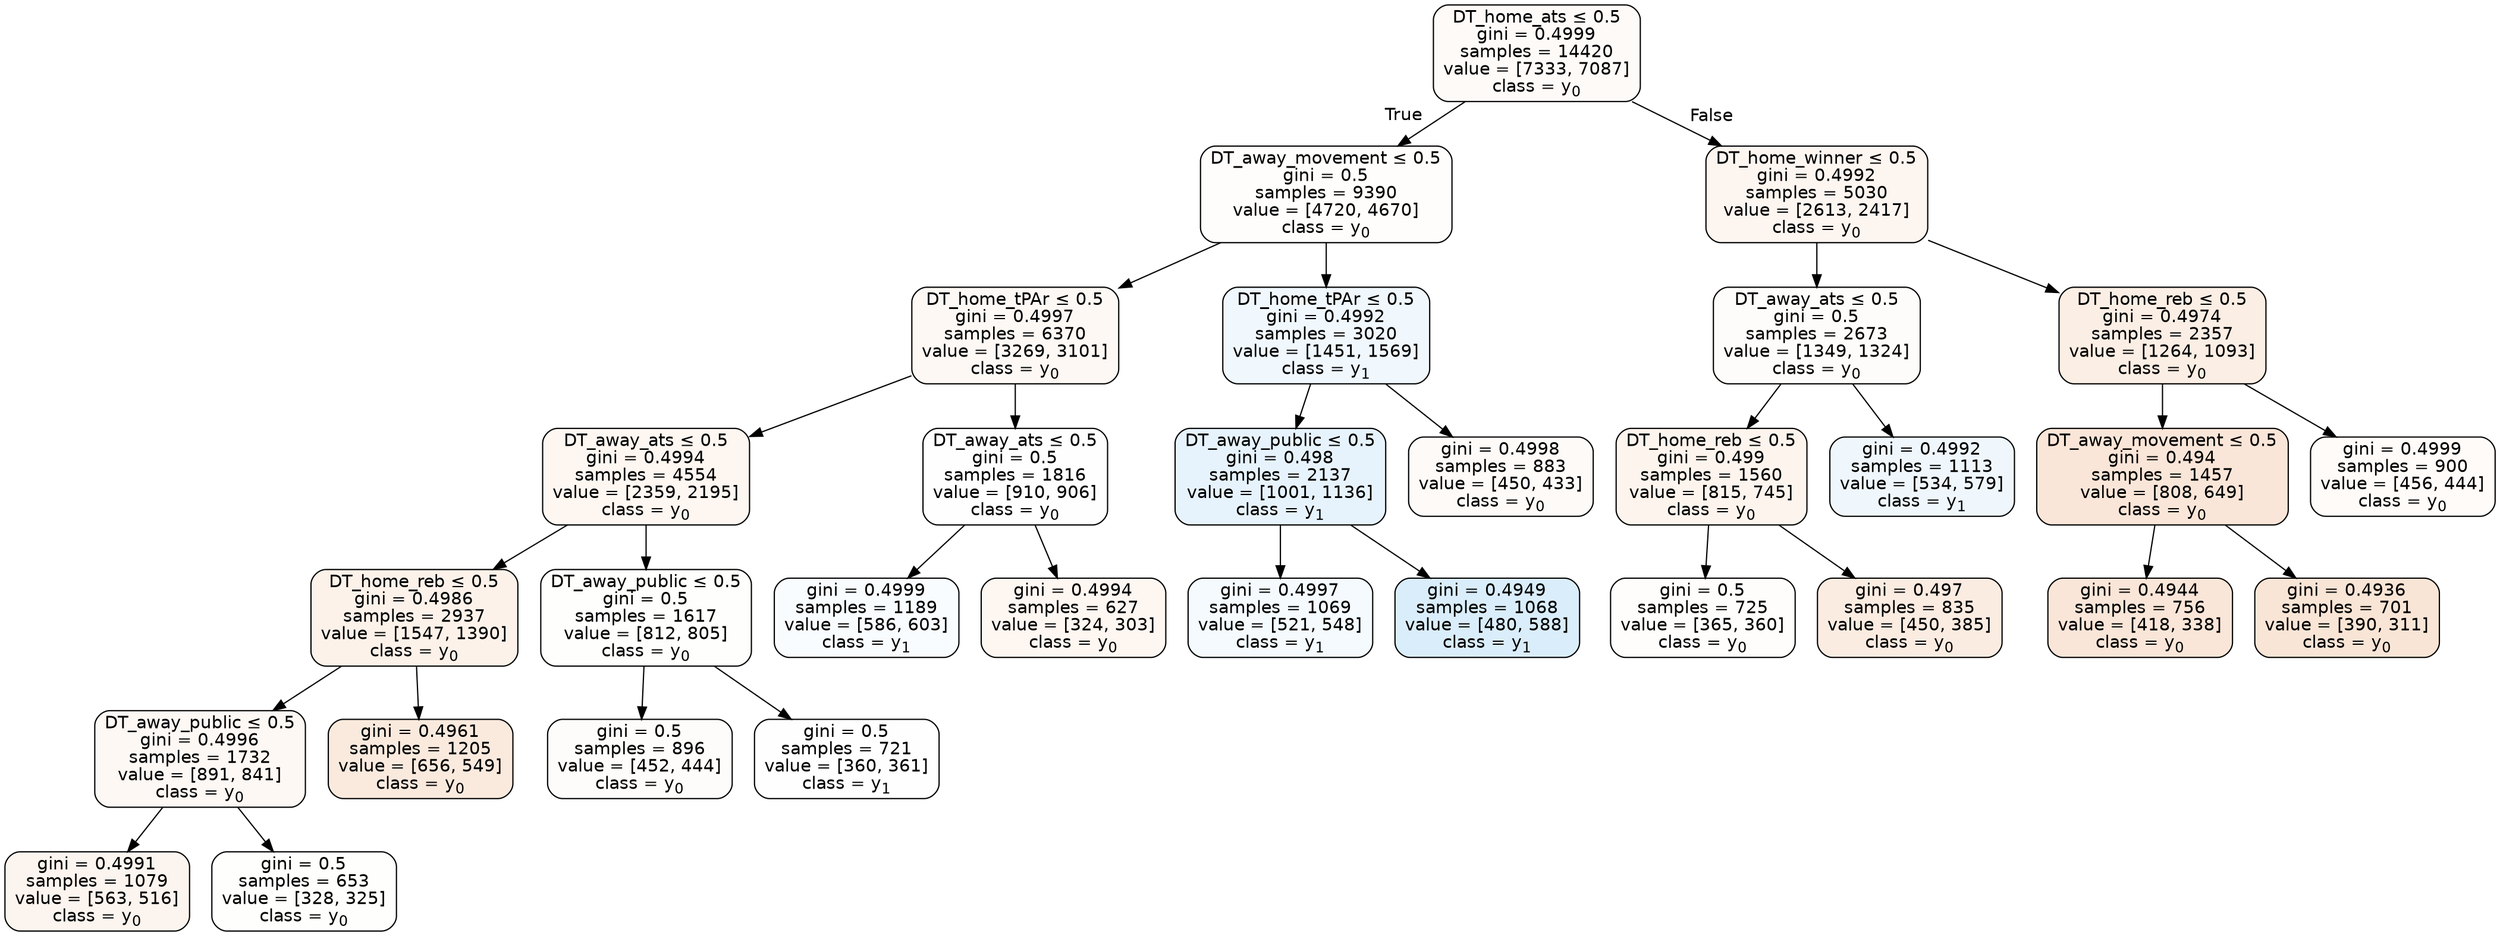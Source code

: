 digraph Tree {
node [shape=box, style="filled, rounded", color="black", fontname=helvetica] ;
edge [fontname=helvetica] ;
0 [label=<DT_home_ats &le; 0.5<br/>gini = 0.4999<br/>samples = 14420<br/>value = [7333, 7087]<br/>class = y<SUB>0</SUB>>, fillcolor="#e5813909"] ;
1 [label=<DT_away_movement &le; 0.5<br/>gini = 0.5<br/>samples = 9390<br/>value = [4720, 4670]<br/>class = y<SUB>0</SUB>>, fillcolor="#e5813903"] ;
0 -> 1 [labeldistance=2.5, labelangle=45, headlabel="True"] ;
2 [label=<DT_home_tPAr &le; 0.5<br/>gini = 0.4997<br/>samples = 6370<br/>value = [3269, 3101]<br/>class = y<SUB>0</SUB>>, fillcolor="#e581390d"] ;
1 -> 2 ;
3 [label=<DT_away_ats &le; 0.5<br/>gini = 0.4994<br/>samples = 4554<br/>value = [2359, 2195]<br/>class = y<SUB>0</SUB>>, fillcolor="#e5813912"] ;
2 -> 3 ;
4 [label=<DT_home_reb &le; 0.5<br/>gini = 0.4986<br/>samples = 2937<br/>value = [1547, 1390]<br/>class = y<SUB>0</SUB>>, fillcolor="#e581391a"] ;
3 -> 4 ;
5 [label=<DT_away_public &le; 0.5<br/>gini = 0.4996<br/>samples = 1732<br/>value = [891, 841]<br/>class = y<SUB>0</SUB>>, fillcolor="#e581390e"] ;
4 -> 5 ;
6 [label=<gini = 0.4991<br/>samples = 1079<br/>value = [563, 516]<br/>class = y<SUB>0</SUB>>, fillcolor="#e5813915"] ;
5 -> 6 ;
7 [label=<gini = 0.5<br/>samples = 653<br/>value = [328, 325]<br/>class = y<SUB>0</SUB>>, fillcolor="#e5813902"] ;
5 -> 7 ;
8 [label=<gini = 0.4961<br/>samples = 1205<br/>value = [656, 549]<br/>class = y<SUB>0</SUB>>, fillcolor="#e581392a"] ;
4 -> 8 ;
9 [label=<DT_away_public &le; 0.5<br/>gini = 0.5<br/>samples = 1617<br/>value = [812, 805]<br/>class = y<SUB>0</SUB>>, fillcolor="#e5813902"] ;
3 -> 9 ;
10 [label=<gini = 0.5<br/>samples = 896<br/>value = [452, 444]<br/>class = y<SUB>0</SUB>>, fillcolor="#e5813905"] ;
9 -> 10 ;
11 [label=<gini = 0.5<br/>samples = 721<br/>value = [360, 361]<br/>class = y<SUB>1</SUB>>, fillcolor="#399de501"] ;
9 -> 11 ;
12 [label=<DT_away_ats &le; 0.5<br/>gini = 0.5<br/>samples = 1816<br/>value = [910, 906]<br/>class = y<SUB>0</SUB>>, fillcolor="#e5813901"] ;
2 -> 12 ;
13 [label=<gini = 0.4999<br/>samples = 1189<br/>value = [586, 603]<br/>class = y<SUB>1</SUB>>, fillcolor="#399de507"] ;
12 -> 13 ;
14 [label=<gini = 0.4994<br/>samples = 627<br/>value = [324, 303]<br/>class = y<SUB>0</SUB>>, fillcolor="#e5813911"] ;
12 -> 14 ;
15 [label=<DT_home_tPAr &le; 0.5<br/>gini = 0.4992<br/>samples = 3020<br/>value = [1451, 1569]<br/>class = y<SUB>1</SUB>>, fillcolor="#399de513"] ;
1 -> 15 ;
16 [label=<DT_away_public &le; 0.5<br/>gini = 0.498<br/>samples = 2137<br/>value = [1001, 1136]<br/>class = y<SUB>1</SUB>>, fillcolor="#399de51e"] ;
15 -> 16 ;
17 [label=<gini = 0.4997<br/>samples = 1069<br/>value = [521, 548]<br/>class = y<SUB>1</SUB>>, fillcolor="#399de50d"] ;
16 -> 17 ;
18 [label=<gini = 0.4949<br/>samples = 1068<br/>value = [480, 588]<br/>class = y<SUB>1</SUB>>, fillcolor="#399de52f"] ;
16 -> 18 ;
19 [label=<gini = 0.4998<br/>samples = 883<br/>value = [450, 433]<br/>class = y<SUB>0</SUB>>, fillcolor="#e581390a"] ;
15 -> 19 ;
20 [label=<DT_home_winner &le; 0.5<br/>gini = 0.4992<br/>samples = 5030<br/>value = [2613, 2417]<br/>class = y<SUB>0</SUB>>, fillcolor="#e5813913"] ;
0 -> 20 [labeldistance=2.5, labelangle=-45, headlabel="False"] ;
21 [label=<DT_away_ats &le; 0.5<br/>gini = 0.5<br/>samples = 2673<br/>value = [1349, 1324]<br/>class = y<SUB>0</SUB>>, fillcolor="#e5813905"] ;
20 -> 21 ;
22 [label=<DT_home_reb &le; 0.5<br/>gini = 0.499<br/>samples = 1560<br/>value = [815, 745]<br/>class = y<SUB>0</SUB>>, fillcolor="#e5813916"] ;
21 -> 22 ;
23 [label=<gini = 0.5<br/>samples = 725<br/>value = [365, 360]<br/>class = y<SUB>0</SUB>>, fillcolor="#e5813903"] ;
22 -> 23 ;
24 [label=<gini = 0.497<br/>samples = 835<br/>value = [450, 385]<br/>class = y<SUB>0</SUB>>, fillcolor="#e5813925"] ;
22 -> 24 ;
25 [label=<gini = 0.4992<br/>samples = 1113<br/>value = [534, 579]<br/>class = y<SUB>1</SUB>>, fillcolor="#399de514"] ;
21 -> 25 ;
26 [label=<DT_home_reb &le; 0.5<br/>gini = 0.4974<br/>samples = 2357<br/>value = [1264, 1093]<br/>class = y<SUB>0</SUB>>, fillcolor="#e5813922"] ;
20 -> 26 ;
27 [label=<DT_away_movement &le; 0.5<br/>gini = 0.494<br/>samples = 1457<br/>value = [808, 649]<br/>class = y<SUB>0</SUB>>, fillcolor="#e5813932"] ;
26 -> 27 ;
28 [label=<gini = 0.4944<br/>samples = 756<br/>value = [418, 338]<br/>class = y<SUB>0</SUB>>, fillcolor="#e5813931"] ;
27 -> 28 ;
29 [label=<gini = 0.4936<br/>samples = 701<br/>value = [390, 311]<br/>class = y<SUB>0</SUB>>, fillcolor="#e5813934"] ;
27 -> 29 ;
30 [label=<gini = 0.4999<br/>samples = 900<br/>value = [456, 444]<br/>class = y<SUB>0</SUB>>, fillcolor="#e5813907"] ;
26 -> 30 ;
}